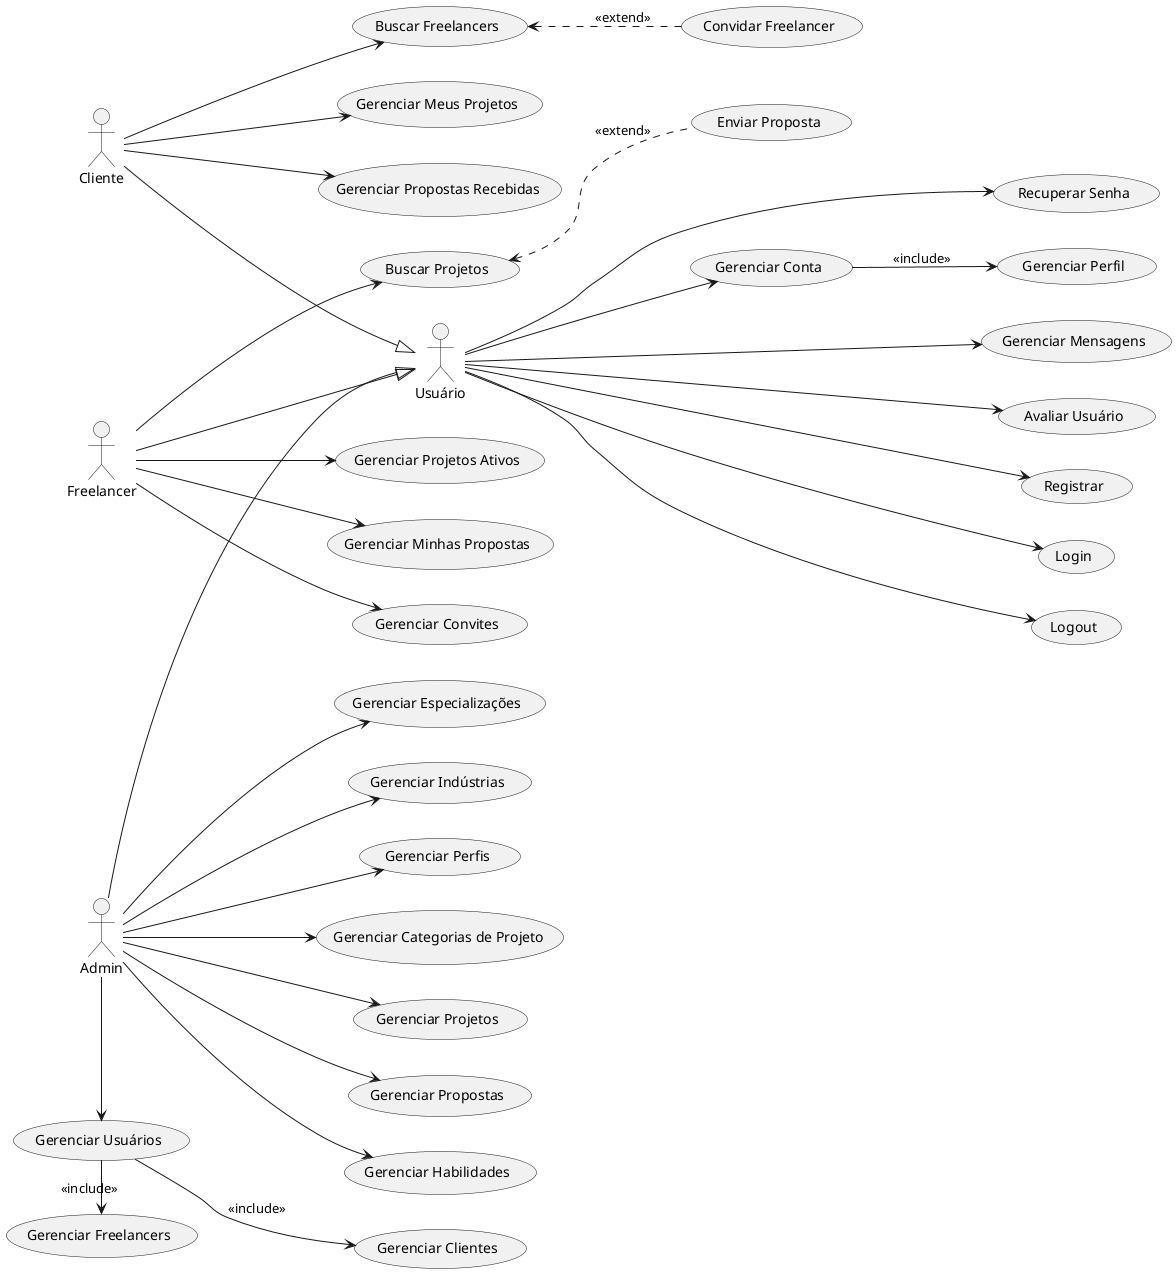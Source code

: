 @startuml usecase diagram
left to right direction

actor Usuário as User
actor Cliente
actor Freelancer
actor Admin


usecase "Registrar" as UC_Registrar
usecase "Login" as UC_Login
usecase "Logout" as UC_Logout
usecase "Recuperar Senha" as UC_RecuperarSenha
usecase "Gerenciar Conta" as UC_GerenciarConta
usecase "Gerenciar Mensagens" as UC_GerenciarMensagens
usecase "Avaliar Usuário" as UC_AvaliarUsuario

usecase "Gerenciar Perfil" as UC_GerenciarPerfil

usecase "Enviar Proposta" as UC_EnviarProposta
usecase "Buscar Projetos" as UC_BuscarProjetos
usecase "Gerenciar Projetos Ativos" as UC_GPA
usecase "Gerenciar Minhas Propostas" as UC_GMPropostas
usecase "Gerenciar Convites" as UC_GerenciarConvites

usecase "Gerenciar Meus Projetos" as UC_GMProjetos
usecase "Gerenciar Propostas Recebidas" as UC_GPR
usecase "Convidar Freelancer" as UC_ConvidarFreelancer
usecase "Buscar Freelancers" as UC_BuscarFreelancers

usecase "Gerenciar Usuários" as UC_GerenciarUsuarios
usecase "Gerenciar Clientes" as UC_GerenciarClientes
usecase "Gerenciar Freelancers" as UC_GerenciarFreelancers

usecase "Gerenciar Indústrias" as UC_GerenciarIndustrias
usecase "Gerenciar Perfis" as UC_GerenciarPerfis
usecase "Gerenciar Categorias de Projeto" as UC_GerenciarCDP
usecase "Gerenciar Projetos" as UC_GerenciarProjetos
usecase "Gerenciar Propostas" as UC_GerenciarPropostas
usecase "Gerenciar Habilidades" as UC_GerenciarHabilidades
usecase "Gerenciar Especializações" as UC_GerenciarEspecializacoes

Admin --|> User
Cliente --|> User
Freelancer --|> User

User ---> UC_AvaliarUsuario
User --> UC_GerenciarConta
User ---> UC_GerenciarMensagens
User ---> UC_Login
User ---> UC_Logout
User ---> UC_RecuperarSenha
User ---> UC_Registrar

UC_GerenciarConta --> UC_GerenciarPerfil : <<include>>

UC_BuscarFreelancers <.. UC_ConvidarFreelancer : <<extend>>
UC_BuscarProjetos <.. UC_EnviarProposta : <<extend>>

Freelancer --> UC_BuscarProjetos
Freelancer --> UC_GerenciarConvites
Freelancer --> UC_GPA
Freelancer --> UC_GMPropostas

Cliente --> UC_BuscarFreelancers
Cliente --> UC_GMProjetos
Cliente --> UC_GPR

Admin -> UC_GerenciarUsuarios

UC_GerenciarUsuarios --> UC_GerenciarClientes : <<include>>
UC_GerenciarUsuarios -> UC_GerenciarFreelancers : <<include>>

Admin --> UC_GerenciarIndustrias
Admin --> UC_GerenciarPerfis
Admin --> UC_GerenciarCDP
Admin --> UC_GerenciarProjetos
Admin --> UC_GerenciarPropostas
Admin --> UC_GerenciarHabilidades
Admin --> UC_GerenciarEspecializacoes

@enduml 
